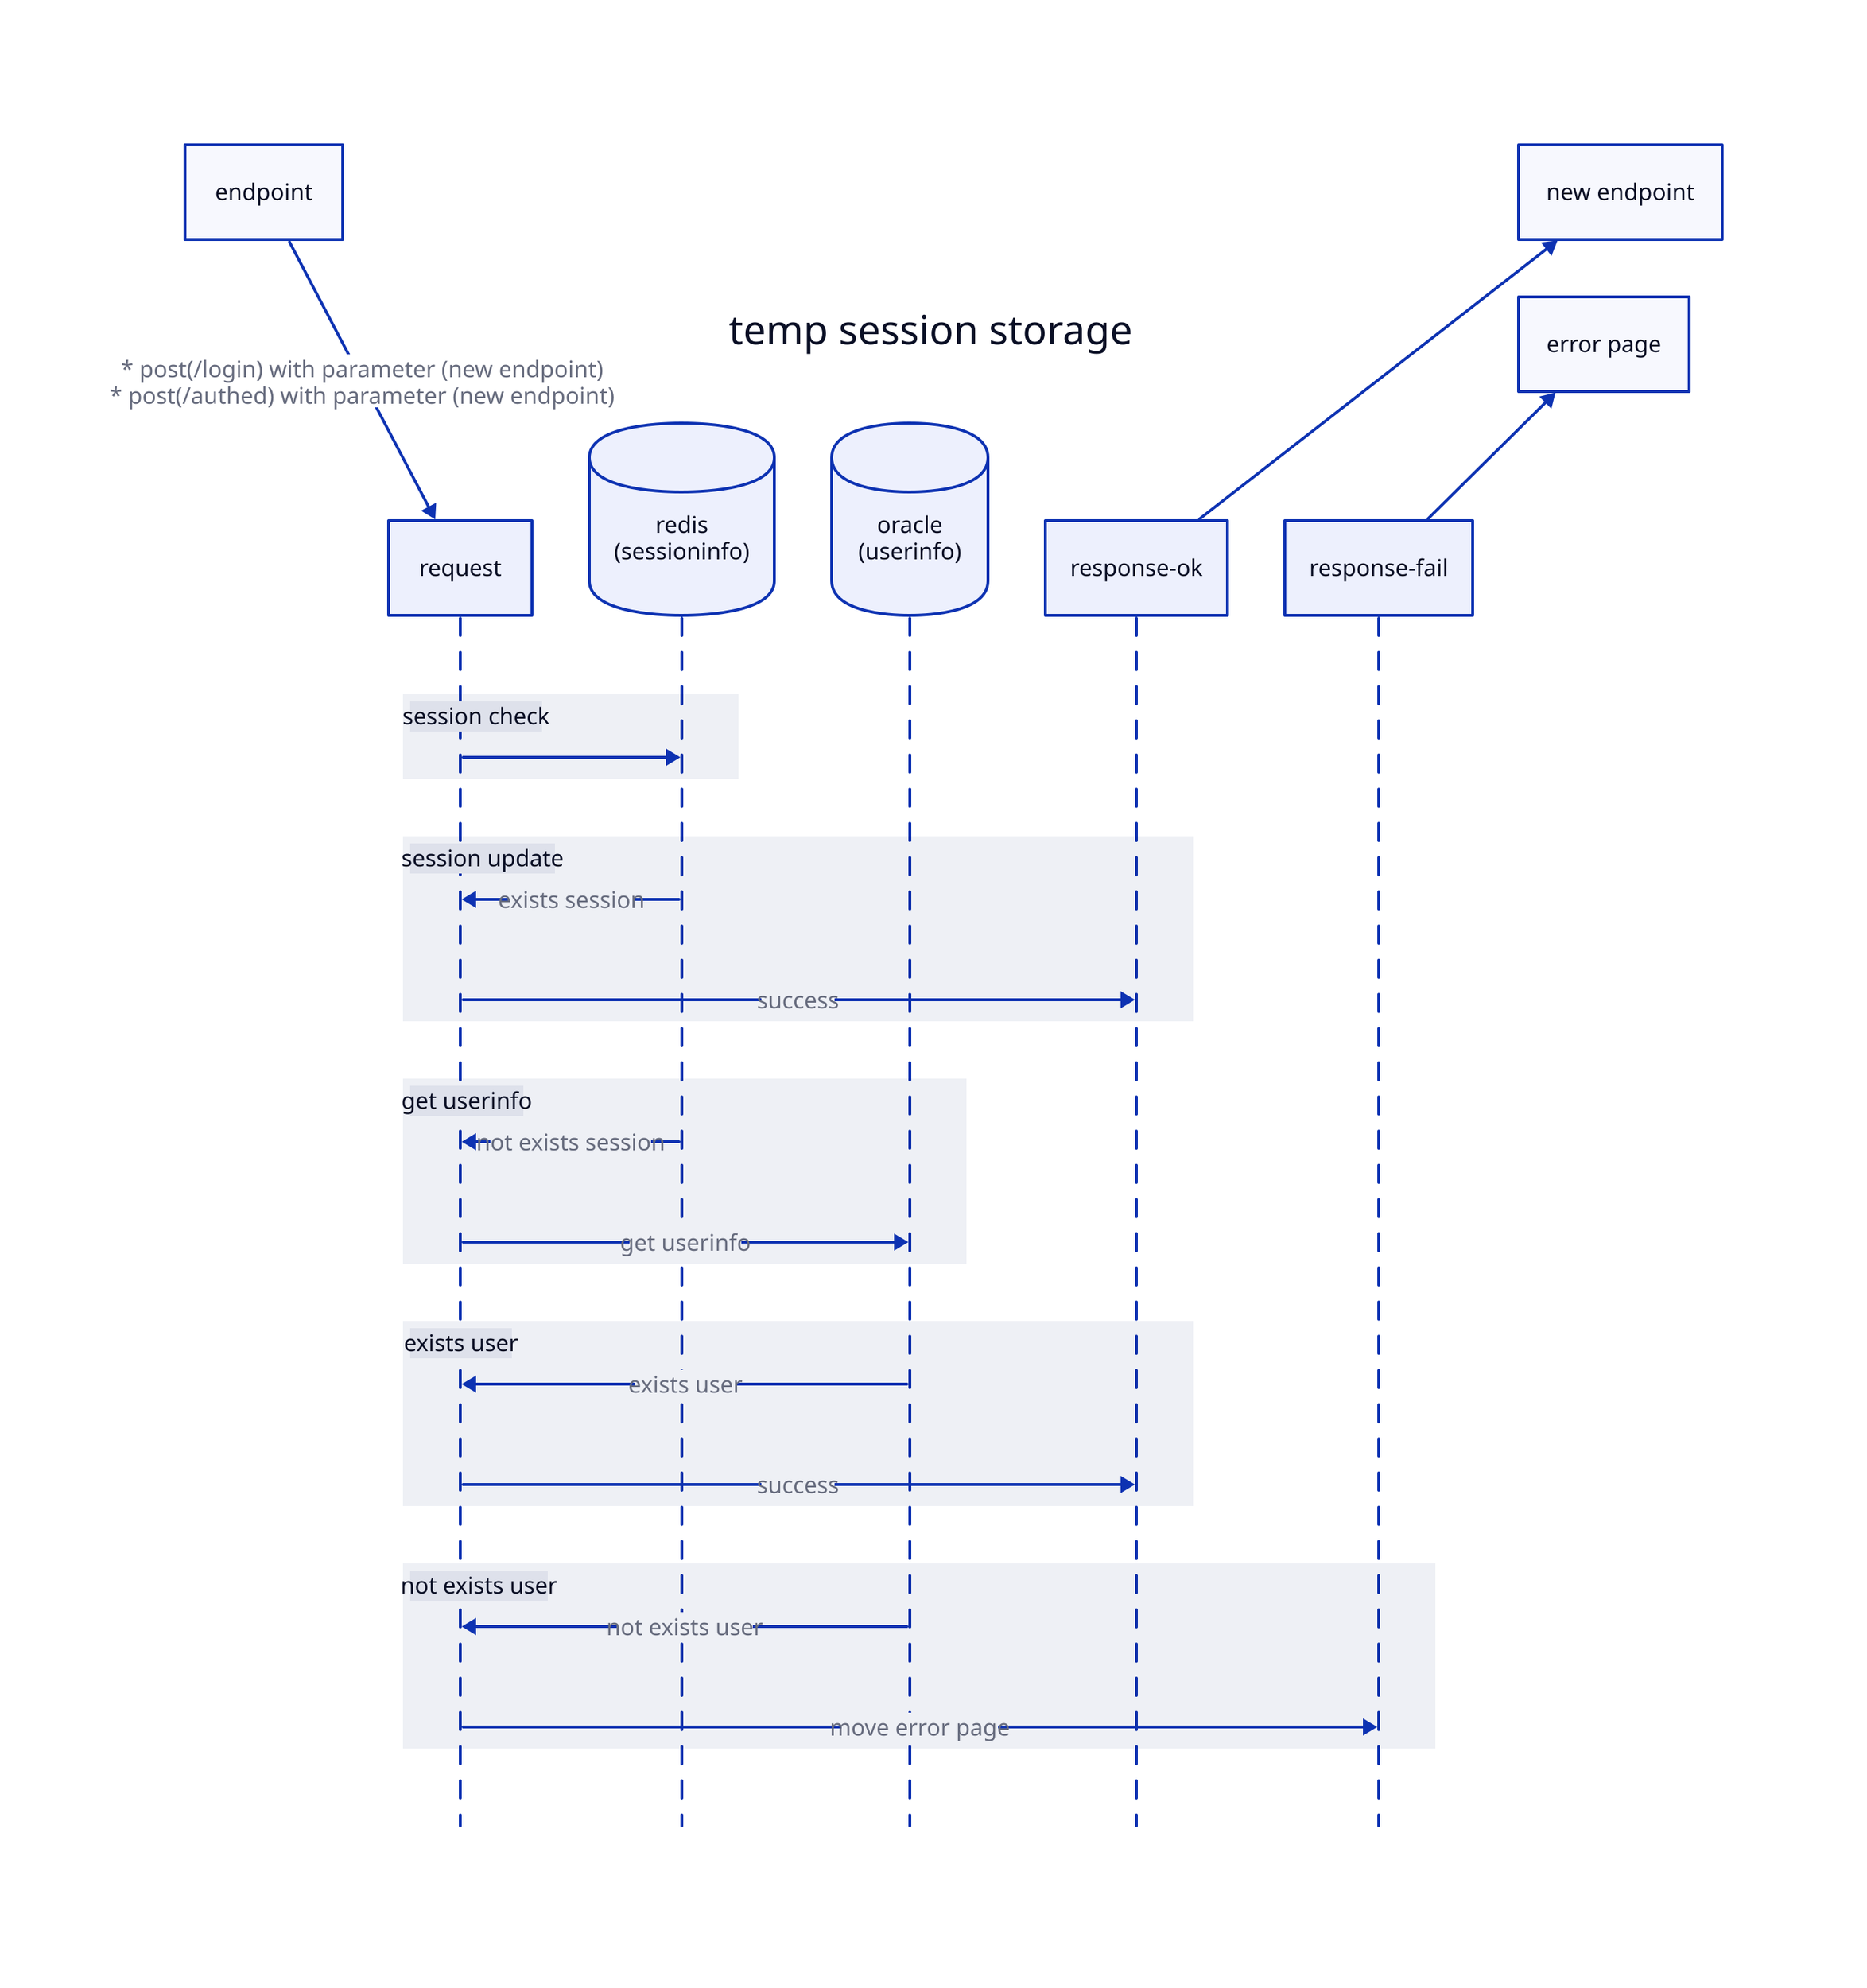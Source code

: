 vars: {
  d2-config: {
    theme-id: 300
  }
}

endpoint: {
  near: top-left
}

new endpoint: {
  near: top-right
}
error page: {
  near: bottom-right
}

api: temp session storage
api: {
  # direction: right
  near: bottom-center
  shape: sequence_diagram

  request
  session
  rdb
  response-ok
  response-fail

  session: redis\n(sessioninfo)
  session: {
    shape: cylinder
  }

  rdb: oracle\n(userinfo)
  rdb: {
    shape: cylinder
  }
}

endpoint -> api.request: |md
  * post(/login) with parameter (new endpoint)
  * post(/authed) with parameter (new endpoint)
|

api.session check: {
  request -> session
}
api.session update: {
  request <- session: exists session
  request -> response-ok: success
}
api.get userinfo: {
  request <- session: not exists session
  request -> rdb: get userinfo
}
api.exists user: {
    request <- rdb: exists user
    request -> response-ok: success
  }
  api.not exists user: {
  request <- rdb: not exists user
  request -> response-fail: move error page
}

api.response-ok -> new endpoint
api.response-fail -> error page
